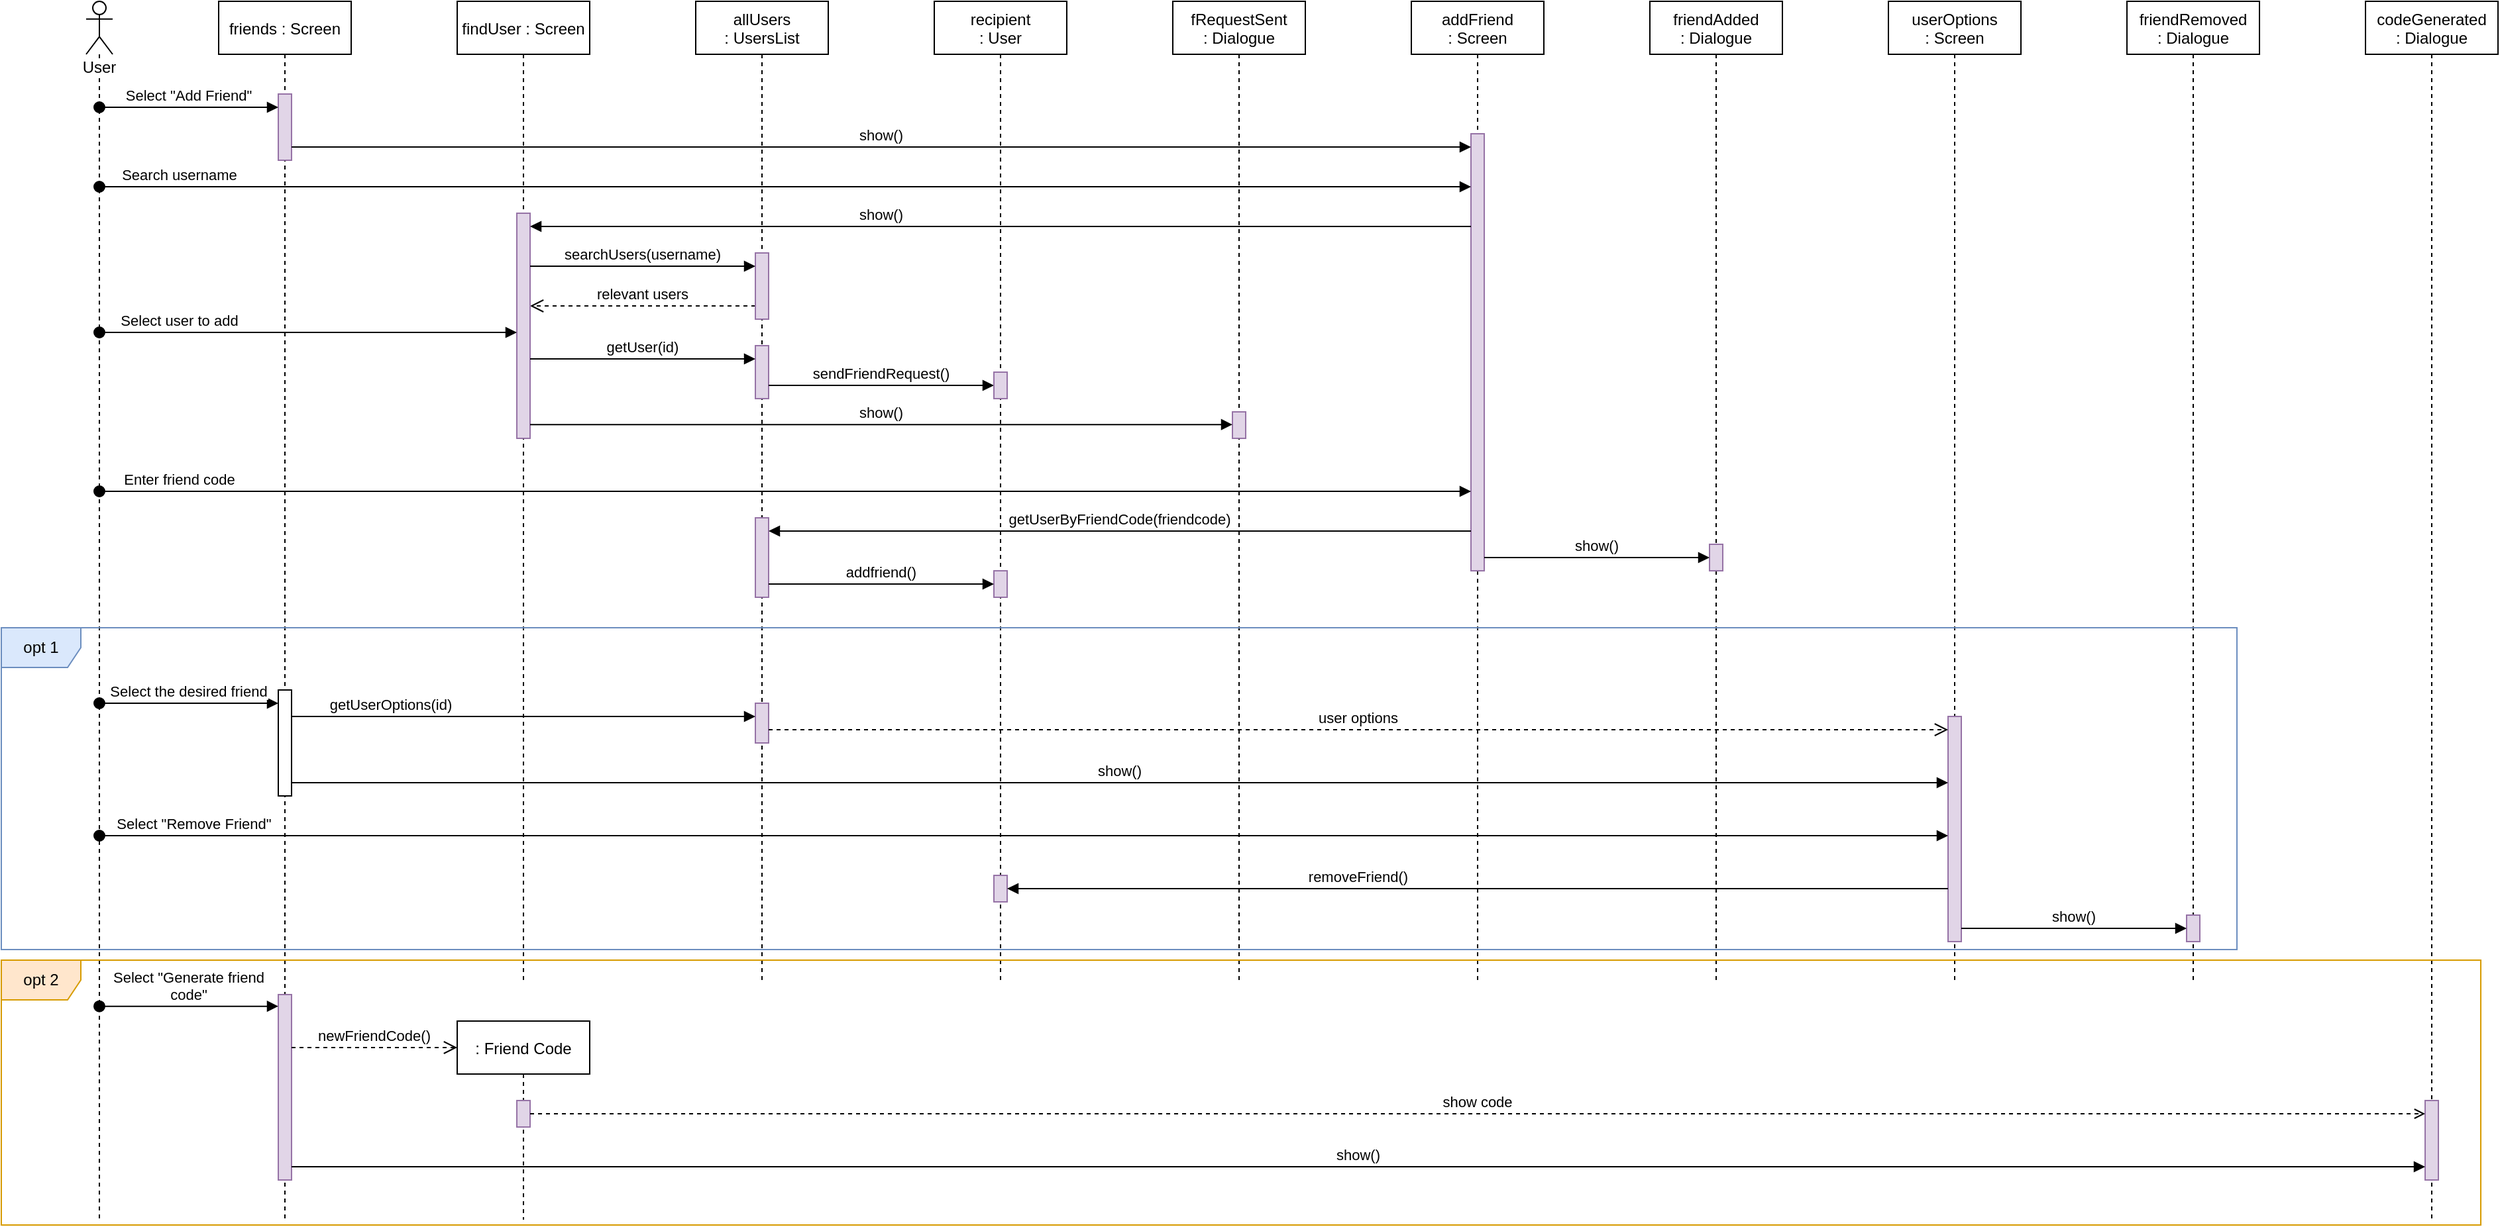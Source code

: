 <mxfile version="18.0.5" type="device"><diagram id="kgpKYQtTHZ0yAKxKKP6v" name="Page-1"><mxGraphModel dx="2556" dy="1194" grid="1" gridSize="10" guides="1" tooltips="1" connect="1" arrows="1" fold="1" page="0" pageScale="1" pageWidth="850" pageHeight="1100" math="0" shadow="0"><root><mxCell id="0"/><mxCell id="1" parent="0"/><mxCell id="3nuBFxr9cyL0pnOWT2aG-1" value="friends : Screen" style="shape=umlLifeline;perimeter=lifelinePerimeter;container=1;collapsible=0;recursiveResize=0;rounded=0;shadow=0;strokeWidth=1;" parent="1" vertex="1"><mxGeometry x="120" y="80" width="100" height="920" as="geometry"/></mxCell><mxCell id="3nuBFxr9cyL0pnOWT2aG-2" value="" style="points=[];perimeter=orthogonalPerimeter;rounded=0;shadow=0;strokeWidth=1;fillColor=#e1d5e7;strokeColor=#9673a6;" parent="3nuBFxr9cyL0pnOWT2aG-1" vertex="1"><mxGeometry x="45" y="70" width="10" height="50" as="geometry"/></mxCell><mxCell id="0FaNd9y4CtMLYphnOqDf-36" value="" style="points=[];perimeter=orthogonalPerimeter;rounded=0;shadow=0;strokeWidth=1;" vertex="1" parent="3nuBFxr9cyL0pnOWT2aG-1"><mxGeometry x="45" y="520" width="10" height="80" as="geometry"/></mxCell><mxCell id="0FaNd9y4CtMLYphnOqDf-54" value="" style="points=[];perimeter=orthogonalPerimeter;rounded=0;shadow=0;strokeWidth=1;fillColor=#e1d5e7;strokeColor=#9673a6;" vertex="1" parent="3nuBFxr9cyL0pnOWT2aG-1"><mxGeometry x="45" y="750" width="10" height="140" as="geometry"/></mxCell><mxCell id="3nuBFxr9cyL0pnOWT2aG-5" value="addFriend&#10;: Screen" style="shape=umlLifeline;perimeter=lifelinePerimeter;container=1;collapsible=0;recursiveResize=0;rounded=0;shadow=0;strokeWidth=1;" parent="1" vertex="1"><mxGeometry x="1020" y="80" width="100" height="740" as="geometry"/></mxCell><mxCell id="0FaNd9y4CtMLYphnOqDf-9" value="" style="points=[];perimeter=orthogonalPerimeter;rounded=0;shadow=0;strokeWidth=1;fillColor=#e1d5e7;strokeColor=#9673a6;" vertex="1" parent="3nuBFxr9cyL0pnOWT2aG-5"><mxGeometry x="45" y="100" width="10" height="330" as="geometry"/></mxCell><mxCell id="3nuBFxr9cyL0pnOWT2aG-7" value="relevant users" style="verticalAlign=bottom;endArrow=open;dashed=1;endSize=8;shadow=0;strokeWidth=1;" parent="1" source="0FaNd9y4CtMLYphnOqDf-16" target="0FaNd9y4CtMLYphnOqDf-12" edge="1"><mxGeometry relative="1" as="geometry"><mxPoint x="560" y="300" as="targetPoint"/><mxPoint x="690" y="300" as="sourcePoint"/><Array as="points"><mxPoint x="440" y="310"/></Array></mxGeometry></mxCell><mxCell id="3nuBFxr9cyL0pnOWT2aG-10" value="newFriendCode()" style="verticalAlign=bottom;endArrow=open;dashed=1;endSize=8;shadow=0;strokeWidth=1;" parent="1" source="0FaNd9y4CtMLYphnOqDf-54" edge="1"><mxGeometry relative="1" as="geometry"><mxPoint x="300" y="870" as="targetPoint"/><mxPoint x="180" y="870" as="sourcePoint"/></mxGeometry></mxCell><mxCell id="0FaNd9y4CtMLYphnOqDf-5" value="allUsers&#10;: UsersList" style="shape=umlLifeline;perimeter=lifelinePerimeter;container=1;collapsible=0;recursiveResize=0;rounded=0;shadow=0;strokeWidth=1;" vertex="1" parent="1"><mxGeometry x="480" y="80" width="100" height="740" as="geometry"/></mxCell><mxCell id="0FaNd9y4CtMLYphnOqDf-16" value="" style="points=[];perimeter=orthogonalPerimeter;rounded=0;shadow=0;strokeWidth=1;fillColor=#e1d5e7;strokeColor=#9673a6;" vertex="1" parent="0FaNd9y4CtMLYphnOqDf-5"><mxGeometry x="45" y="190" width="10" height="50" as="geometry"/></mxCell><mxCell id="0FaNd9y4CtMLYphnOqDf-18" value="" style="points=[];perimeter=orthogonalPerimeter;rounded=0;shadow=0;strokeWidth=1;fillColor=#e1d5e7;strokeColor=#9673a6;" vertex="1" parent="0FaNd9y4CtMLYphnOqDf-5"><mxGeometry x="45" y="260" width="10" height="40" as="geometry"/></mxCell><mxCell id="0FaNd9y4CtMLYphnOqDf-20" value="sendFriendRequest()" style="verticalAlign=bottom;endArrow=block;shadow=0;strokeWidth=1;" edge="1" parent="0FaNd9y4CtMLYphnOqDf-5"><mxGeometry relative="1" as="geometry"><mxPoint x="55" y="290.0" as="sourcePoint"/><mxPoint x="225" y="290.0" as="targetPoint"/><Array as="points"><mxPoint x="150" y="290"/></Array></mxGeometry></mxCell><mxCell id="0FaNd9y4CtMLYphnOqDf-30" value="" style="points=[];perimeter=orthogonalPerimeter;rounded=0;shadow=0;strokeWidth=1;fillColor=#e1d5e7;strokeColor=#9673a6;" vertex="1" parent="0FaNd9y4CtMLYphnOqDf-5"><mxGeometry x="45" y="390" width="10" height="60" as="geometry"/></mxCell><mxCell id="0FaNd9y4CtMLYphnOqDf-38" value="" style="points=[];perimeter=orthogonalPerimeter;rounded=0;shadow=0;strokeWidth=1;fillColor=#e1d5e7;strokeColor=#9673a6;" vertex="1" parent="0FaNd9y4CtMLYphnOqDf-5"><mxGeometry x="45" y="530" width="10" height="30" as="geometry"/></mxCell><mxCell id="0FaNd9y4CtMLYphnOqDf-7" value="findUser : Screen" style="shape=umlLifeline;perimeter=lifelinePerimeter;container=1;collapsible=0;recursiveResize=0;rounded=0;shadow=0;strokeWidth=1;" vertex="1" parent="1"><mxGeometry x="300" y="80" width="100" height="740" as="geometry"/></mxCell><mxCell id="0FaNd9y4CtMLYphnOqDf-12" value="" style="points=[];perimeter=orthogonalPerimeter;rounded=0;shadow=0;strokeWidth=1;fillColor=#e1d5e7;strokeColor=#9673a6;" vertex="1" parent="0FaNd9y4CtMLYphnOqDf-7"><mxGeometry x="45" y="160" width="10" height="170" as="geometry"/></mxCell><mxCell id="0FaNd9y4CtMLYphnOqDf-8" value="fRequestSent&#10;: Dialogue" style="shape=umlLifeline;perimeter=lifelinePerimeter;container=1;collapsible=0;recursiveResize=0;rounded=0;shadow=0;strokeWidth=1;" vertex="1" parent="1"><mxGeometry x="840" y="80" width="100" height="740" as="geometry"/></mxCell><mxCell id="0FaNd9y4CtMLYphnOqDf-21" value="" style="points=[];perimeter=orthogonalPerimeter;rounded=0;shadow=0;strokeWidth=1;fillColor=#e1d5e7;strokeColor=#9673a6;" vertex="1" parent="0FaNd9y4CtMLYphnOqDf-8"><mxGeometry x="45" y="310" width="10" height="20" as="geometry"/></mxCell><mxCell id="0FaNd9y4CtMLYphnOqDf-10" value="show()" style="verticalAlign=bottom;endArrow=block;shadow=0;strokeWidth=1;" edge="1" parent="1" source="3nuBFxr9cyL0pnOWT2aG-2" target="0FaNd9y4CtMLYphnOqDf-9"><mxGeometry relative="1" as="geometry"><mxPoint x="180" y="190" as="sourcePoint"/><mxPoint x="320" y="190" as="targetPoint"/><Array as="points"><mxPoint x="260" y="190"/></Array></mxGeometry></mxCell><mxCell id="0FaNd9y4CtMLYphnOqDf-11" value="Search username" style="verticalAlign=bottom;startArrow=oval;endArrow=block;startSize=8;shadow=0;strokeWidth=1;" edge="1" parent="1" source="0FaNd9y4CtMLYphnOqDf-25" target="0FaNd9y4CtMLYphnOqDf-9"><mxGeometry x="-0.883" relative="1" as="geometry"><mxPoint x="50" y="229.5" as="sourcePoint"/><mxPoint x="165" y="229.5" as="targetPoint"/><Array as="points"><mxPoint x="250" y="220"/></Array><mxPoint as="offset"/></mxGeometry></mxCell><mxCell id="0FaNd9y4CtMLYphnOqDf-13" value="show()" style="verticalAlign=bottom;endArrow=block;shadow=0;strokeWidth=1;" edge="1" parent="1" source="0FaNd9y4CtMLYphnOqDf-9" target="0FaNd9y4CtMLYphnOqDf-12"><mxGeometry x="0.254" relative="1" as="geometry"><mxPoint x="365" y="250" as="sourcePoint"/><mxPoint x="535" y="250" as="targetPoint"/><Array as="points"><mxPoint x="450" y="250"/></Array><mxPoint as="offset"/></mxGeometry></mxCell><mxCell id="0FaNd9y4CtMLYphnOqDf-15" value="searchUsers(username)" style="verticalAlign=bottom;endArrow=block;shadow=0;strokeWidth=1;" edge="1" parent="1" source="0FaNd9y4CtMLYphnOqDf-12" target="0FaNd9y4CtMLYphnOqDf-16"><mxGeometry relative="1" as="geometry"><mxPoint x="545" y="280" as="sourcePoint"/><mxPoint x="715" y="280" as="targetPoint"/><Array as="points"><mxPoint x="450" y="280"/></Array></mxGeometry></mxCell><mxCell id="0FaNd9y4CtMLYphnOqDf-17" value="Select user to add" style="verticalAlign=bottom;startArrow=oval;endArrow=block;startSize=8;shadow=0;strokeWidth=1;" edge="1" parent="1" source="0FaNd9y4CtMLYphnOqDf-25" target="0FaNd9y4CtMLYphnOqDf-12"><mxGeometry x="-0.617" relative="1" as="geometry"><mxPoint x="50" y="320" as="sourcePoint"/><mxPoint x="345" y="320" as="targetPoint"/><mxPoint as="offset"/><Array as="points"><mxPoint x="160" y="330"/></Array></mxGeometry></mxCell><mxCell id="0FaNd9y4CtMLYphnOqDf-19" value="getUser(id)" style="verticalAlign=bottom;endArrow=block;shadow=0;strokeWidth=1;" edge="1" parent="1" source="0FaNd9y4CtMLYphnOqDf-12" target="0FaNd9y4CtMLYphnOqDf-18"><mxGeometry relative="1" as="geometry"><mxPoint x="535" y="350" as="sourcePoint"/><mxPoint x="705" y="350" as="targetPoint"/><Array as="points"><mxPoint x="450" y="350"/></Array></mxGeometry></mxCell><mxCell id="0FaNd9y4CtMLYphnOqDf-22" value="recipient&#10;: User" style="shape=umlLifeline;perimeter=lifelinePerimeter;container=1;collapsible=0;recursiveResize=0;rounded=0;shadow=0;strokeWidth=1;" vertex="1" parent="1"><mxGeometry x="660" y="80" width="100" height="740" as="geometry"/></mxCell><mxCell id="0FaNd9y4CtMLYphnOqDf-23" value="" style="points=[];perimeter=orthogonalPerimeter;rounded=0;shadow=0;strokeWidth=1;fillColor=#e1d5e7;strokeColor=#9673a6;" vertex="1" parent="0FaNd9y4CtMLYphnOqDf-22"><mxGeometry x="45" y="280" width="10" height="20" as="geometry"/></mxCell><mxCell id="0FaNd9y4CtMLYphnOqDf-31" value="" style="points=[];perimeter=orthogonalPerimeter;rounded=0;shadow=0;strokeWidth=1;fillColor=#e1d5e7;strokeColor=#9673a6;" vertex="1" parent="0FaNd9y4CtMLYphnOqDf-22"><mxGeometry x="45" y="430" width="10" height="20" as="geometry"/></mxCell><mxCell id="0FaNd9y4CtMLYphnOqDf-48" value="" style="points=[];perimeter=orthogonalPerimeter;rounded=0;shadow=0;strokeWidth=1;fillColor=#e1d5e7;strokeColor=#9673a6;" vertex="1" parent="0FaNd9y4CtMLYphnOqDf-22"><mxGeometry x="45" y="660" width="10" height="20" as="geometry"/></mxCell><mxCell id="0FaNd9y4CtMLYphnOqDf-25" value="User" style="shape=umlLifeline;participant=umlActor;perimeter=lifelinePerimeter;container=1;collapsible=0;recursiveResize=0;verticalAlign=top;spacingTop=36;outlineConnect=0;whiteSpace=wrap;html=1;labelBorderColor=none;labelBackgroundColor=default;" vertex="1" parent="1"><mxGeometry x="20" y="80" width="20" height="920" as="geometry"/></mxCell><mxCell id="3nuBFxr9cyL0pnOWT2aG-3" value="Select &quot;Add Friend&quot;" style="verticalAlign=bottom;startArrow=oval;endArrow=block;startSize=8;shadow=0;strokeWidth=1;" parent="1" target="3nuBFxr9cyL0pnOWT2aG-2" edge="1" source="0FaNd9y4CtMLYphnOqDf-25"><mxGeometry relative="1" as="geometry"><mxPoint x="50" y="160" as="sourcePoint"/><Array as="points"><mxPoint x="140" y="160"/></Array></mxGeometry></mxCell><mxCell id="0FaNd9y4CtMLYphnOqDf-26" value="show()" style="verticalAlign=bottom;endArrow=block;shadow=0;strokeWidth=1;" edge="1" parent="1" source="0FaNd9y4CtMLYphnOqDf-12" target="0FaNd9y4CtMLYphnOqDf-21"><mxGeometry relative="1" as="geometry"><mxPoint x="535" y="399.58" as="sourcePoint"/><mxPoint x="705" y="399.58" as="targetPoint"/><Array as="points"><mxPoint x="630" y="399.58"/></Array></mxGeometry></mxCell><mxCell id="0FaNd9y4CtMLYphnOqDf-28" value="Enter friend code" style="verticalAlign=bottom;startArrow=oval;endArrow=block;startSize=8;shadow=0;strokeWidth=1;" edge="1" parent="1" source="0FaNd9y4CtMLYphnOqDf-25" target="0FaNd9y4CtMLYphnOqDf-9"><mxGeometry x="-0.883" relative="1" as="geometry"><mxPoint x="29.997" y="430.0" as="sourcePoint"/><mxPoint x="1065.33" y="430.0" as="targetPoint"/><Array as="points"><mxPoint x="260" y="450"/></Array><mxPoint as="offset"/></mxGeometry></mxCell><mxCell id="0FaNd9y4CtMLYphnOqDf-29" value="getUserByFriendCode(friendcode)" style="verticalAlign=bottom;endArrow=block;shadow=0;strokeWidth=1;" edge="1" parent="1" source="0FaNd9y4CtMLYphnOqDf-9" target="0FaNd9y4CtMLYphnOqDf-30"><mxGeometry relative="1" as="geometry"><mxPoint x="1070" y="480.0" as="sourcePoint"/><mxPoint x="570" y="480" as="targetPoint"/><Array as="points"><mxPoint x="800" y="480"/></Array><mxPoint as="offset"/></mxGeometry></mxCell><mxCell id="0FaNd9y4CtMLYphnOqDf-32" value="addfriend()" style="verticalAlign=bottom;endArrow=block;shadow=0;strokeWidth=1;" edge="1" parent="1" source="0FaNd9y4CtMLYphnOqDf-30" target="0FaNd9y4CtMLYphnOqDf-31"><mxGeometry relative="1" as="geometry"><mxPoint x="535" y="520" as="sourcePoint"/><mxPoint x="705" y="520" as="targetPoint"/><Array as="points"><mxPoint x="620" y="520"/></Array></mxGeometry></mxCell><mxCell id="0FaNd9y4CtMLYphnOqDf-33" value="friendAdded&#10;: Dialogue" style="shape=umlLifeline;perimeter=lifelinePerimeter;container=1;collapsible=0;recursiveResize=0;rounded=0;shadow=0;strokeWidth=1;" vertex="1" parent="1"><mxGeometry x="1200" y="80" width="100" height="740" as="geometry"/></mxCell><mxCell id="0FaNd9y4CtMLYphnOqDf-34" value="" style="points=[];perimeter=orthogonalPerimeter;rounded=0;shadow=0;strokeWidth=1;fillColor=#e1d5e7;strokeColor=#9673a6;" vertex="1" parent="0FaNd9y4CtMLYphnOqDf-33"><mxGeometry x="45" y="410" width="10" height="20" as="geometry"/></mxCell><mxCell id="0FaNd9y4CtMLYphnOqDf-35" value="show()" style="verticalAlign=bottom;endArrow=block;shadow=0;strokeWidth=1;" edge="1" parent="1" source="0FaNd9y4CtMLYphnOqDf-9" target="0FaNd9y4CtMLYphnOqDf-34"><mxGeometry relative="1" as="geometry"><mxPoint x="1070" y="500" as="sourcePoint"/><mxPoint x="1240" y="500" as="targetPoint"/><Array as="points"><mxPoint x="1155" y="500"/></Array><mxPoint as="offset"/></mxGeometry></mxCell><mxCell id="0FaNd9y4CtMLYphnOqDf-37" value="Select the desired friend" style="verticalAlign=bottom;startArrow=oval;endArrow=block;startSize=8;shadow=0;strokeWidth=1;" edge="1" parent="1" source="0FaNd9y4CtMLYphnOqDf-25" target="0FaNd9y4CtMLYphnOqDf-36"><mxGeometry relative="1" as="geometry"><mxPoint x="30" y="610" as="sourcePoint"/><mxPoint x="165.5" y="610" as="targetPoint"/><Array as="points"><mxPoint x="141" y="610"/></Array></mxGeometry></mxCell><mxCell id="0FaNd9y4CtMLYphnOqDf-39" value="getUserOptions(id)" style="verticalAlign=bottom;endArrow=block;shadow=0;strokeWidth=1;" edge="1" parent="1" source="0FaNd9y4CtMLYphnOqDf-36" target="0FaNd9y4CtMLYphnOqDf-38"><mxGeometry x="-0.571" relative="1" as="geometry"><mxPoint x="175" y="624.5" as="sourcePoint"/><mxPoint x="345" y="624.5" as="targetPoint"/><Array as="points"><mxPoint x="270" y="620"/></Array><mxPoint as="offset"/></mxGeometry></mxCell><mxCell id="0FaNd9y4CtMLYphnOqDf-40" value="userOptions&#10;: Screen" style="shape=umlLifeline;perimeter=lifelinePerimeter;container=1;collapsible=0;recursiveResize=0;rounded=0;shadow=0;strokeWidth=1;" vertex="1" parent="1"><mxGeometry x="1380" y="80" width="100" height="740" as="geometry"/></mxCell><mxCell id="0FaNd9y4CtMLYphnOqDf-41" value="" style="points=[];perimeter=orthogonalPerimeter;rounded=0;shadow=0;strokeWidth=1;fillColor=#e1d5e7;strokeColor=#9673a6;" vertex="1" parent="0FaNd9y4CtMLYphnOqDf-40"><mxGeometry x="45" y="540" width="10" height="170" as="geometry"/></mxCell><mxCell id="0FaNd9y4CtMLYphnOqDf-43" value="user options" style="verticalAlign=bottom;endArrow=open;dashed=1;endSize=8;shadow=0;strokeWidth=1;" edge="1" parent="1" source="0FaNd9y4CtMLYphnOqDf-38" target="0FaNd9y4CtMLYphnOqDf-41"><mxGeometry relative="1" as="geometry"><mxPoint x="1370" y="630" as="targetPoint"/><mxPoint x="540" y="630" as="sourcePoint"/><Array as="points"><mxPoint x="590" y="630"/></Array></mxGeometry></mxCell><mxCell id="0FaNd9y4CtMLYphnOqDf-44" value="show()" style="verticalAlign=bottom;endArrow=block;shadow=0;strokeWidth=1;" edge="1" parent="1" source="0FaNd9y4CtMLYphnOqDf-36" target="0FaNd9y4CtMLYphnOqDf-41"><mxGeometry relative="1" as="geometry"><mxPoint x="210" y="670" as="sourcePoint"/><mxPoint x="1100" y="670" as="targetPoint"/><Array as="points"><mxPoint x="295" y="670"/></Array></mxGeometry></mxCell><mxCell id="0FaNd9y4CtMLYphnOqDf-45" value="Select &quot;Remove Friend&quot;" style="verticalAlign=bottom;startArrow=oval;endArrow=block;startSize=8;shadow=0;strokeWidth=1;" edge="1" parent="1" source="0FaNd9y4CtMLYphnOqDf-25" target="0FaNd9y4CtMLYphnOqDf-41"><mxGeometry x="-0.899" relative="1" as="geometry"><mxPoint x="39.5" y="710" as="sourcePoint"/><mxPoint x="1075" y="710" as="targetPoint"/><Array as="points"><mxPoint x="270" y="710"/></Array><mxPoint x="1" as="offset"/></mxGeometry></mxCell><mxCell id="0FaNd9y4CtMLYphnOqDf-46" value="friendRemoved&#10;: Dialogue" style="shape=umlLifeline;perimeter=lifelinePerimeter;container=1;collapsible=0;recursiveResize=0;rounded=0;shadow=0;strokeWidth=1;" vertex="1" parent="1"><mxGeometry x="1560" y="80" width="100" height="740" as="geometry"/></mxCell><mxCell id="0FaNd9y4CtMLYphnOqDf-47" value="" style="points=[];perimeter=orthogonalPerimeter;rounded=0;shadow=0;strokeWidth=1;fillColor=#e1d5e7;strokeColor=#9673a6;" vertex="1" parent="0FaNd9y4CtMLYphnOqDf-46"><mxGeometry x="45" y="690" width="10" height="20" as="geometry"/></mxCell><mxCell id="0FaNd9y4CtMLYphnOqDf-49" value="removeFriend()" style="verticalAlign=bottom;endArrow=block;shadow=0;strokeWidth=1;" edge="1" parent="1"><mxGeometry x="0.254" relative="1" as="geometry"><mxPoint x="1425" y="750" as="sourcePoint"/><mxPoint x="715" y="750" as="targetPoint"/><Array as="points"><mxPoint x="810" y="750"/></Array><mxPoint as="offset"/></mxGeometry></mxCell><mxCell id="0FaNd9y4CtMLYphnOqDf-50" value="show()" style="verticalAlign=bottom;endArrow=block;shadow=0;strokeWidth=1;" edge="1" parent="1" source="0FaNd9y4CtMLYphnOqDf-41" target="0FaNd9y4CtMLYphnOqDf-47"><mxGeometry relative="1" as="geometry"><mxPoint x="1440" y="780" as="sourcePoint"/><mxPoint x="1610" y="780" as="targetPoint"/><Array as="points"><mxPoint x="1520" y="780"/></Array><mxPoint as="offset"/></mxGeometry></mxCell><mxCell id="0FaNd9y4CtMLYphnOqDf-51" value=": Friend Code" style="shape=umlLifeline;perimeter=lifelinePerimeter;container=1;collapsible=0;recursiveResize=0;rounded=0;shadow=0;strokeWidth=1;" vertex="1" parent="1"><mxGeometry x="300" y="850" width="100" height="150" as="geometry"/></mxCell><mxCell id="0FaNd9y4CtMLYphnOqDf-52" value="" style="points=[];perimeter=orthogonalPerimeter;rounded=0;shadow=0;strokeWidth=1;fillColor=#e1d5e7;strokeColor=#9673a6;" vertex="1" parent="0FaNd9y4CtMLYphnOqDf-51"><mxGeometry x="45" y="60" width="10" height="20" as="geometry"/></mxCell><mxCell id="0FaNd9y4CtMLYphnOqDf-53" value="Select &quot;Generate friend&#10;code&quot;" style="verticalAlign=bottom;startArrow=oval;endArrow=block;startSize=8;shadow=0;strokeWidth=1;" edge="1" parent="1" source="0FaNd9y4CtMLYphnOqDf-25" target="0FaNd9y4CtMLYphnOqDf-54"><mxGeometry relative="1" as="geometry"><mxPoint x="30.004" y="838.82" as="sourcePoint"/><mxPoint x="165.68" y="838.82" as="targetPoint"/><Array as="points"><mxPoint x="141.68" y="838.82"/></Array></mxGeometry></mxCell><mxCell id="0FaNd9y4CtMLYphnOqDf-55" value="codeGenerated&#10;: Dialogue" style="shape=umlLifeline;perimeter=lifelinePerimeter;container=1;collapsible=0;recursiveResize=0;rounded=0;shadow=0;strokeWidth=1;" vertex="1" parent="1"><mxGeometry x="1740" y="80" width="100" height="920" as="geometry"/></mxCell><mxCell id="0FaNd9y4CtMLYphnOqDf-56" value="" style="points=[];perimeter=orthogonalPerimeter;rounded=0;shadow=0;strokeWidth=1;fillColor=#e1d5e7;strokeColor=#9673a6;" vertex="1" parent="0FaNd9y4CtMLYphnOqDf-55"><mxGeometry x="45" y="830" width="10" height="60" as="geometry"/></mxCell><mxCell id="0FaNd9y4CtMLYphnOqDf-58" value="show code" style="verticalAlign=bottom;endArrow=open;shadow=0;strokeWidth=1;endFill=0;dashed=1;" edge="1" parent="1" source="0FaNd9y4CtMLYphnOqDf-52" target="0FaNd9y4CtMLYphnOqDf-56"><mxGeometry relative="1" as="geometry"><mxPoint x="360" y="924.76" as="sourcePoint"/><mxPoint x="1625" y="924.76" as="targetPoint"/><Array as="points"/></mxGeometry></mxCell><mxCell id="0FaNd9y4CtMLYphnOqDf-57" value="show()" style="verticalAlign=bottom;endArrow=block;shadow=0;strokeWidth=1;" edge="1" parent="1" source="0FaNd9y4CtMLYphnOqDf-54" target="0FaNd9y4CtMLYphnOqDf-56"><mxGeometry relative="1" as="geometry"><mxPoint x="190" y="960" as="sourcePoint"/><mxPoint x="1440" y="960" as="targetPoint"/><Array as="points"><mxPoint x="310" y="960"/></Array></mxGeometry></mxCell><mxCell id="0FaNd9y4CtMLYphnOqDf-60" value="opt 2" style="shape=umlFrame;whiteSpace=wrap;html=1;labelBackgroundColor=none;labelBorderColor=none;fillColor=#ffe6cc;strokeColor=#d79b00;" vertex="1" parent="1"><mxGeometry x="-44" y="804" width="1871" height="200" as="geometry"/></mxCell><mxCell id="0FaNd9y4CtMLYphnOqDf-59" value="opt 1" style="shape=umlFrame;whiteSpace=wrap;html=1;labelBackgroundColor=none;labelBorderColor=none;fillColor=#dae8fc;strokeColor=#6c8ebf;" vertex="1" parent="1"><mxGeometry x="-44" y="553" width="1687" height="243" as="geometry"/></mxCell></root></mxGraphModel></diagram></mxfile>